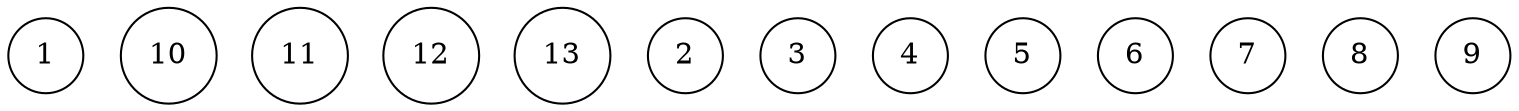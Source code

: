 digraph bstree {

    node [shape = circle];
    graph [ordering="out"];

    1 [label = "1"];
    2 [label = "10"];
    3 [label = "11"];
    4 [label = "12"];
    5 [label = "13"];
    6 [label = "2"];
    7 [label = "3"];
    8 [label = "4"];
    9 [label = "5"];
    10 [label = "6"];
    11 [label = "7"];
    12 [label = "8"];
    13 [label = "9"];


}
